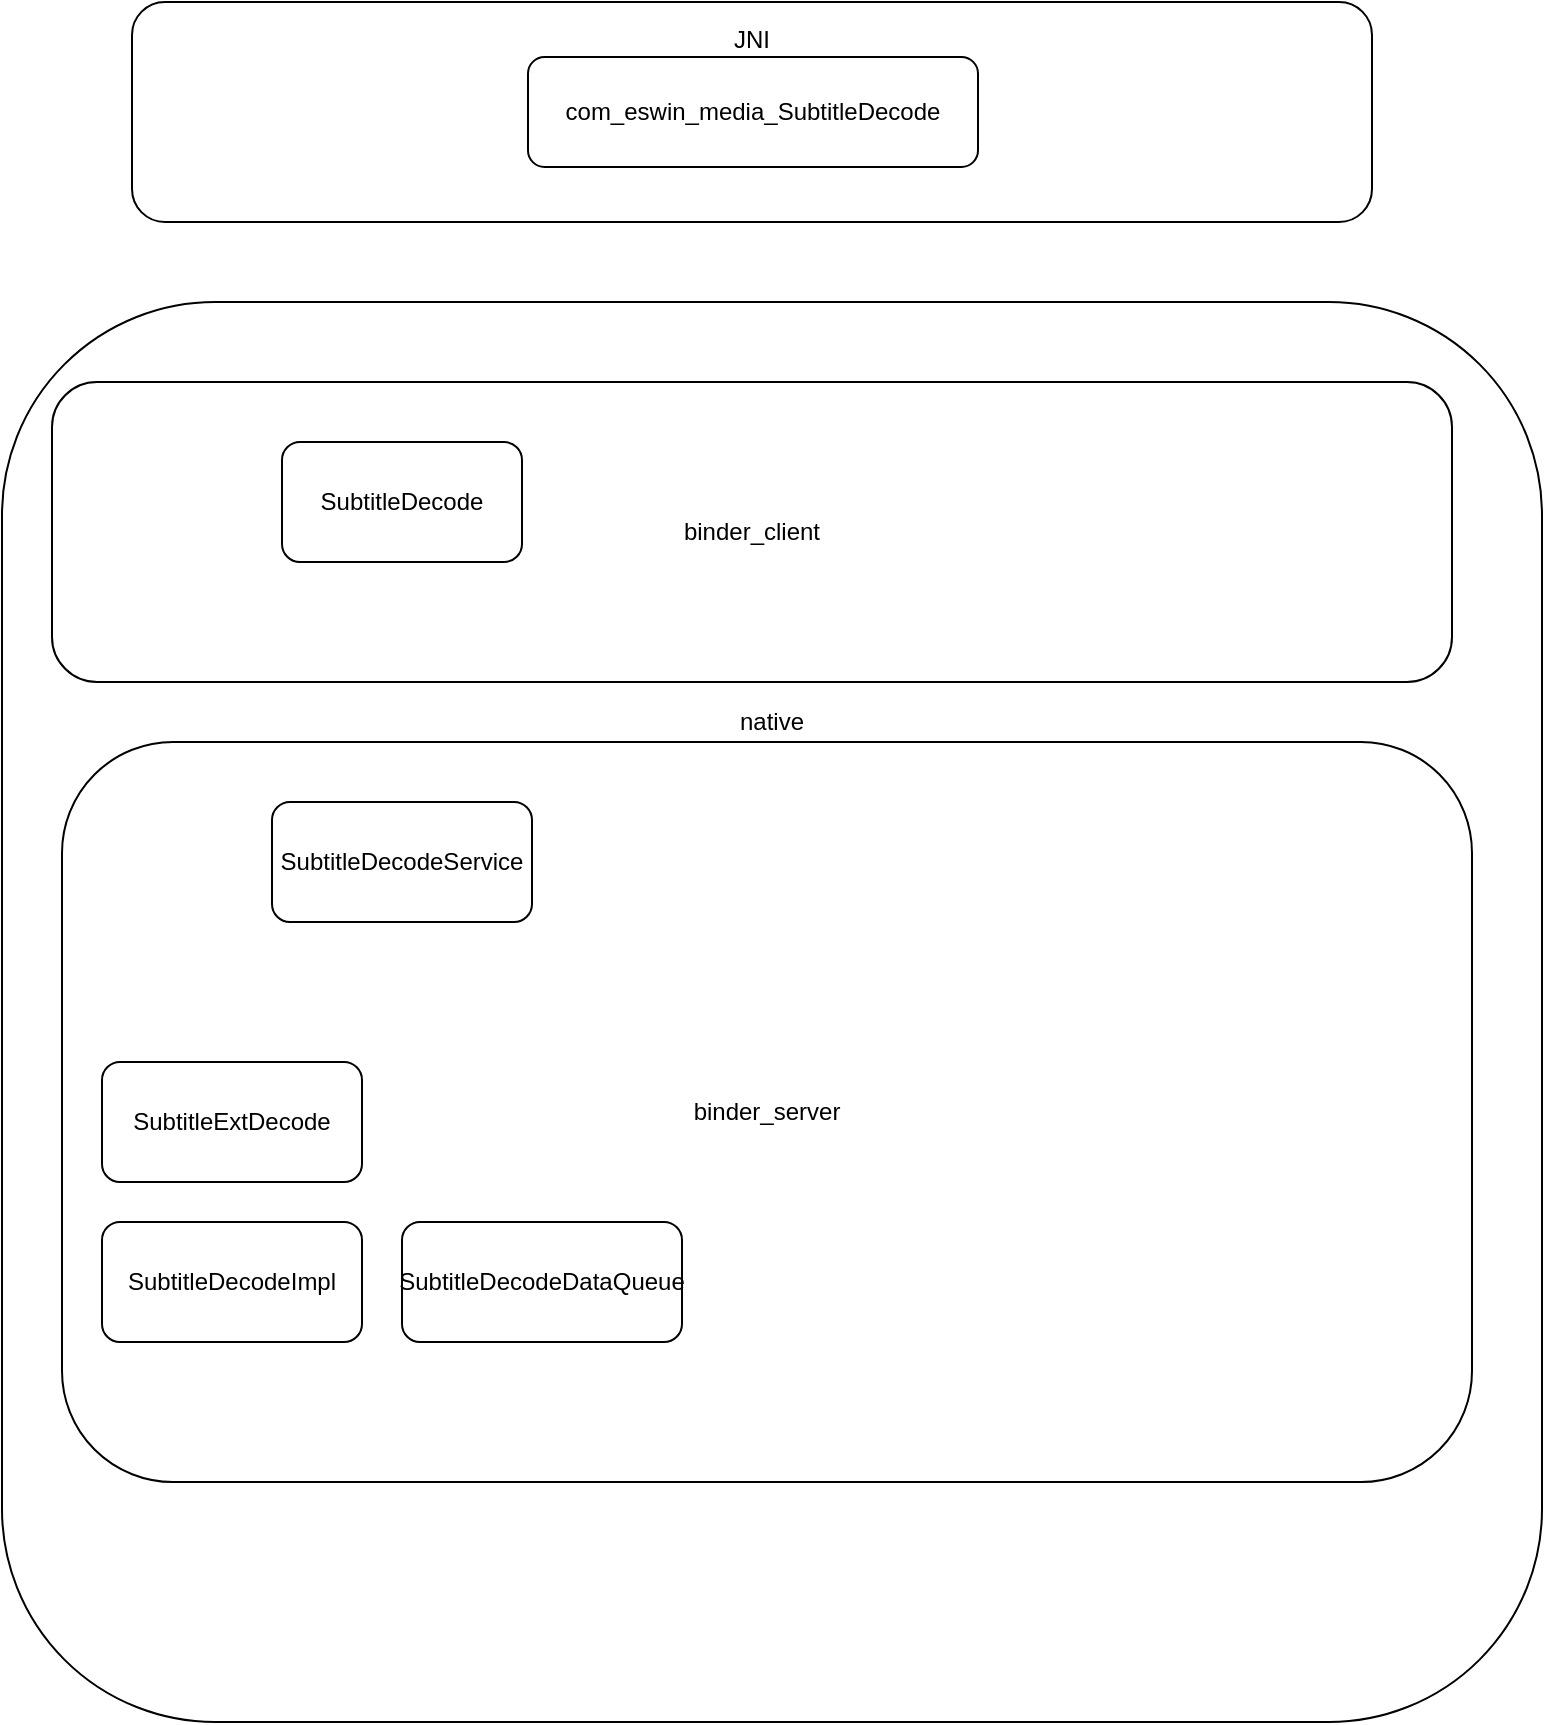<mxfile version="21.5.0" type="github">
  <diagram id="wFE0QG_FPsp0jaGvCLVb" name="Page-1">
    <mxGraphModel dx="1379" dy="764" grid="1" gridSize="10" guides="1" tooltips="1" connect="1" arrows="1" fold="1" page="1" pageScale="1" pageWidth="850" pageHeight="1100" math="0" shadow="0">
      <root>
        <mxCell id="0" />
        <mxCell id="1" parent="0" />
        <mxCell id="WUURGBb7pN_388FKB7ez-1" value="JNI&lt;br&gt;&lt;br&gt;&lt;br&gt;&lt;br&gt;&lt;br&gt;&lt;br&gt;" style="rounded=1;whiteSpace=wrap;html=1;" vertex="1" parent="1">
          <mxGeometry x="115" y="20" width="620" height="110" as="geometry" />
        </mxCell>
        <mxCell id="WUURGBb7pN_388FKB7ez-2" value="com_eswin_media_SubtitleDecode" style="rounded=1;whiteSpace=wrap;html=1;" vertex="1" parent="1">
          <mxGeometry x="313" y="47.5" width="225" height="55" as="geometry" />
        </mxCell>
        <mxCell id="WUURGBb7pN_388FKB7ez-4" value="&lt;p style=&quot;&quot;&gt;&lt;span class=&quot;custom-cursor-default-hover&quot; style=&quot;background-color: initial;&quot;&gt;native&lt;/span&gt;&lt;/p&gt;&lt;p style=&quot;&quot;&gt;&lt;span class=&quot;custom-cursor-default-hover&quot; style=&quot;background-color: initial;&quot;&gt;&lt;br&gt;&lt;/span&gt;&lt;/p&gt;&lt;p style=&quot;&quot;&gt;&lt;span class=&quot;custom-cursor-default-hover&quot; style=&quot;background-color: initial;&quot;&gt;&lt;br&gt;&lt;/span&gt;&lt;/p&gt;&lt;p style=&quot;&quot;&gt;&lt;span class=&quot;custom-cursor-default-hover&quot; style=&quot;background-color: initial;&quot;&gt;&lt;br&gt;&lt;/span&gt;&lt;/p&gt;&lt;p style=&quot;&quot;&gt;&lt;span class=&quot;custom-cursor-default-hover&quot; style=&quot;background-color: initial;&quot;&gt;&lt;br&gt;&lt;/span&gt;&lt;/p&gt;&lt;p style=&quot;&quot;&gt;&lt;span class=&quot;custom-cursor-default-hover&quot; style=&quot;background-color: initial;&quot;&gt;&lt;br&gt;&lt;/span&gt;&lt;/p&gt;&lt;p style=&quot;&quot;&gt;&lt;span class=&quot;custom-cursor-default-hover&quot; style=&quot;background-color: initial;&quot;&gt;&lt;br&gt;&lt;/span&gt;&lt;/p&gt;&lt;p style=&quot;&quot;&gt;&lt;span class=&quot;custom-cursor-default-hover&quot; style=&quot;background-color: initial;&quot;&gt;&lt;br&gt;&lt;/span&gt;&lt;/p&gt;&lt;p style=&quot;&quot;&gt;&lt;span class=&quot;custom-cursor-default-hover&quot; style=&quot;background-color: initial;&quot;&gt;&lt;br&gt;&lt;/span&gt;&lt;/p&gt;&lt;p style=&quot;&quot;&gt;&lt;span class=&quot;custom-cursor-default-hover&quot; style=&quot;background-color: initial;&quot;&gt;&lt;br&gt;&lt;/span&gt;&lt;/p&gt;&lt;p style=&quot;&quot;&gt;&lt;span class=&quot;custom-cursor-default-hover&quot; style=&quot;background-color: initial;&quot;&gt;&lt;br&gt;&lt;/span&gt;&lt;/p&gt;&lt;p style=&quot;&quot;&gt;&lt;span class=&quot;custom-cursor-default-hover&quot; style=&quot;background-color: initial;&quot;&gt;&lt;br&gt;&lt;/span&gt;&lt;/p&gt;" style="rounded=1;whiteSpace=wrap;html=1;align=center;" vertex="1" parent="1">
          <mxGeometry x="50" y="170" width="770" height="710" as="geometry" />
        </mxCell>
        <mxCell id="WUURGBb7pN_388FKB7ez-5" value="binder_client" style="rounded=1;whiteSpace=wrap;html=1;" vertex="1" parent="1">
          <mxGeometry x="75" y="210" width="700" height="150" as="geometry" />
        </mxCell>
        <mxCell id="WUURGBb7pN_388FKB7ez-6" value="binder_server" style="rounded=1;whiteSpace=wrap;html=1;" vertex="1" parent="1">
          <mxGeometry x="80" y="390" width="705" height="370" as="geometry" />
        </mxCell>
        <mxCell id="WUURGBb7pN_388FKB7ez-8" value="SubtitleDecode" style="rounded=1;whiteSpace=wrap;html=1;" vertex="1" parent="1">
          <mxGeometry x="190" y="240" width="120" height="60" as="geometry" />
        </mxCell>
        <mxCell id="WUURGBb7pN_388FKB7ez-9" value="SubtitleDecodeService" style="rounded=1;whiteSpace=wrap;html=1;" vertex="1" parent="1">
          <mxGeometry x="185" y="420" width="130" height="60" as="geometry" />
        </mxCell>
        <mxCell id="WUURGBb7pN_388FKB7ez-10" value="SubtitleExtDecode" style="rounded=1;whiteSpace=wrap;html=1;" vertex="1" parent="1">
          <mxGeometry x="100" y="550" width="130" height="60" as="geometry" />
        </mxCell>
        <mxCell id="WUURGBb7pN_388FKB7ez-11" value="SubtitleDecodeImpl" style="rounded=1;whiteSpace=wrap;html=1;" vertex="1" parent="1">
          <mxGeometry x="100" y="630" width="130" height="60" as="geometry" />
        </mxCell>
        <mxCell id="WUURGBb7pN_388FKB7ez-12" value="SubtitleDecodeDataQueue" style="rounded=1;whiteSpace=wrap;html=1;" vertex="1" parent="1">
          <mxGeometry x="250" y="630" width="140" height="60" as="geometry" />
        </mxCell>
      </root>
    </mxGraphModel>
  </diagram>
</mxfile>
